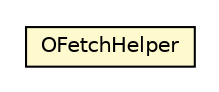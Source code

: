 #!/usr/local/bin/dot
#
# Class diagram 
# Generated by UMLGraph version R5_6-24-gf6e263 (http://www.umlgraph.org/)
#

digraph G {
	edge [fontname="Helvetica",fontsize=10,labelfontname="Helvetica",labelfontsize=10];
	node [fontname="Helvetica",fontsize=10,shape=plaintext];
	nodesep=0.25;
	ranksep=0.5;
	// com.orientechnologies.orient.core.fetch.OFetchHelper
	c3504247 [label=<<table title="com.orientechnologies.orient.core.fetch.OFetchHelper" border="0" cellborder="1" cellspacing="0" cellpadding="2" port="p" bgcolor="lemonChiffon" href="./OFetchHelper.html">
		<tr><td><table border="0" cellspacing="0" cellpadding="1">
<tr><td align="center" balign="center"> OFetchHelper </td></tr>
		</table></td></tr>
		</table>>, URL="./OFetchHelper.html", fontname="Helvetica", fontcolor="black", fontsize=10.0];
}

